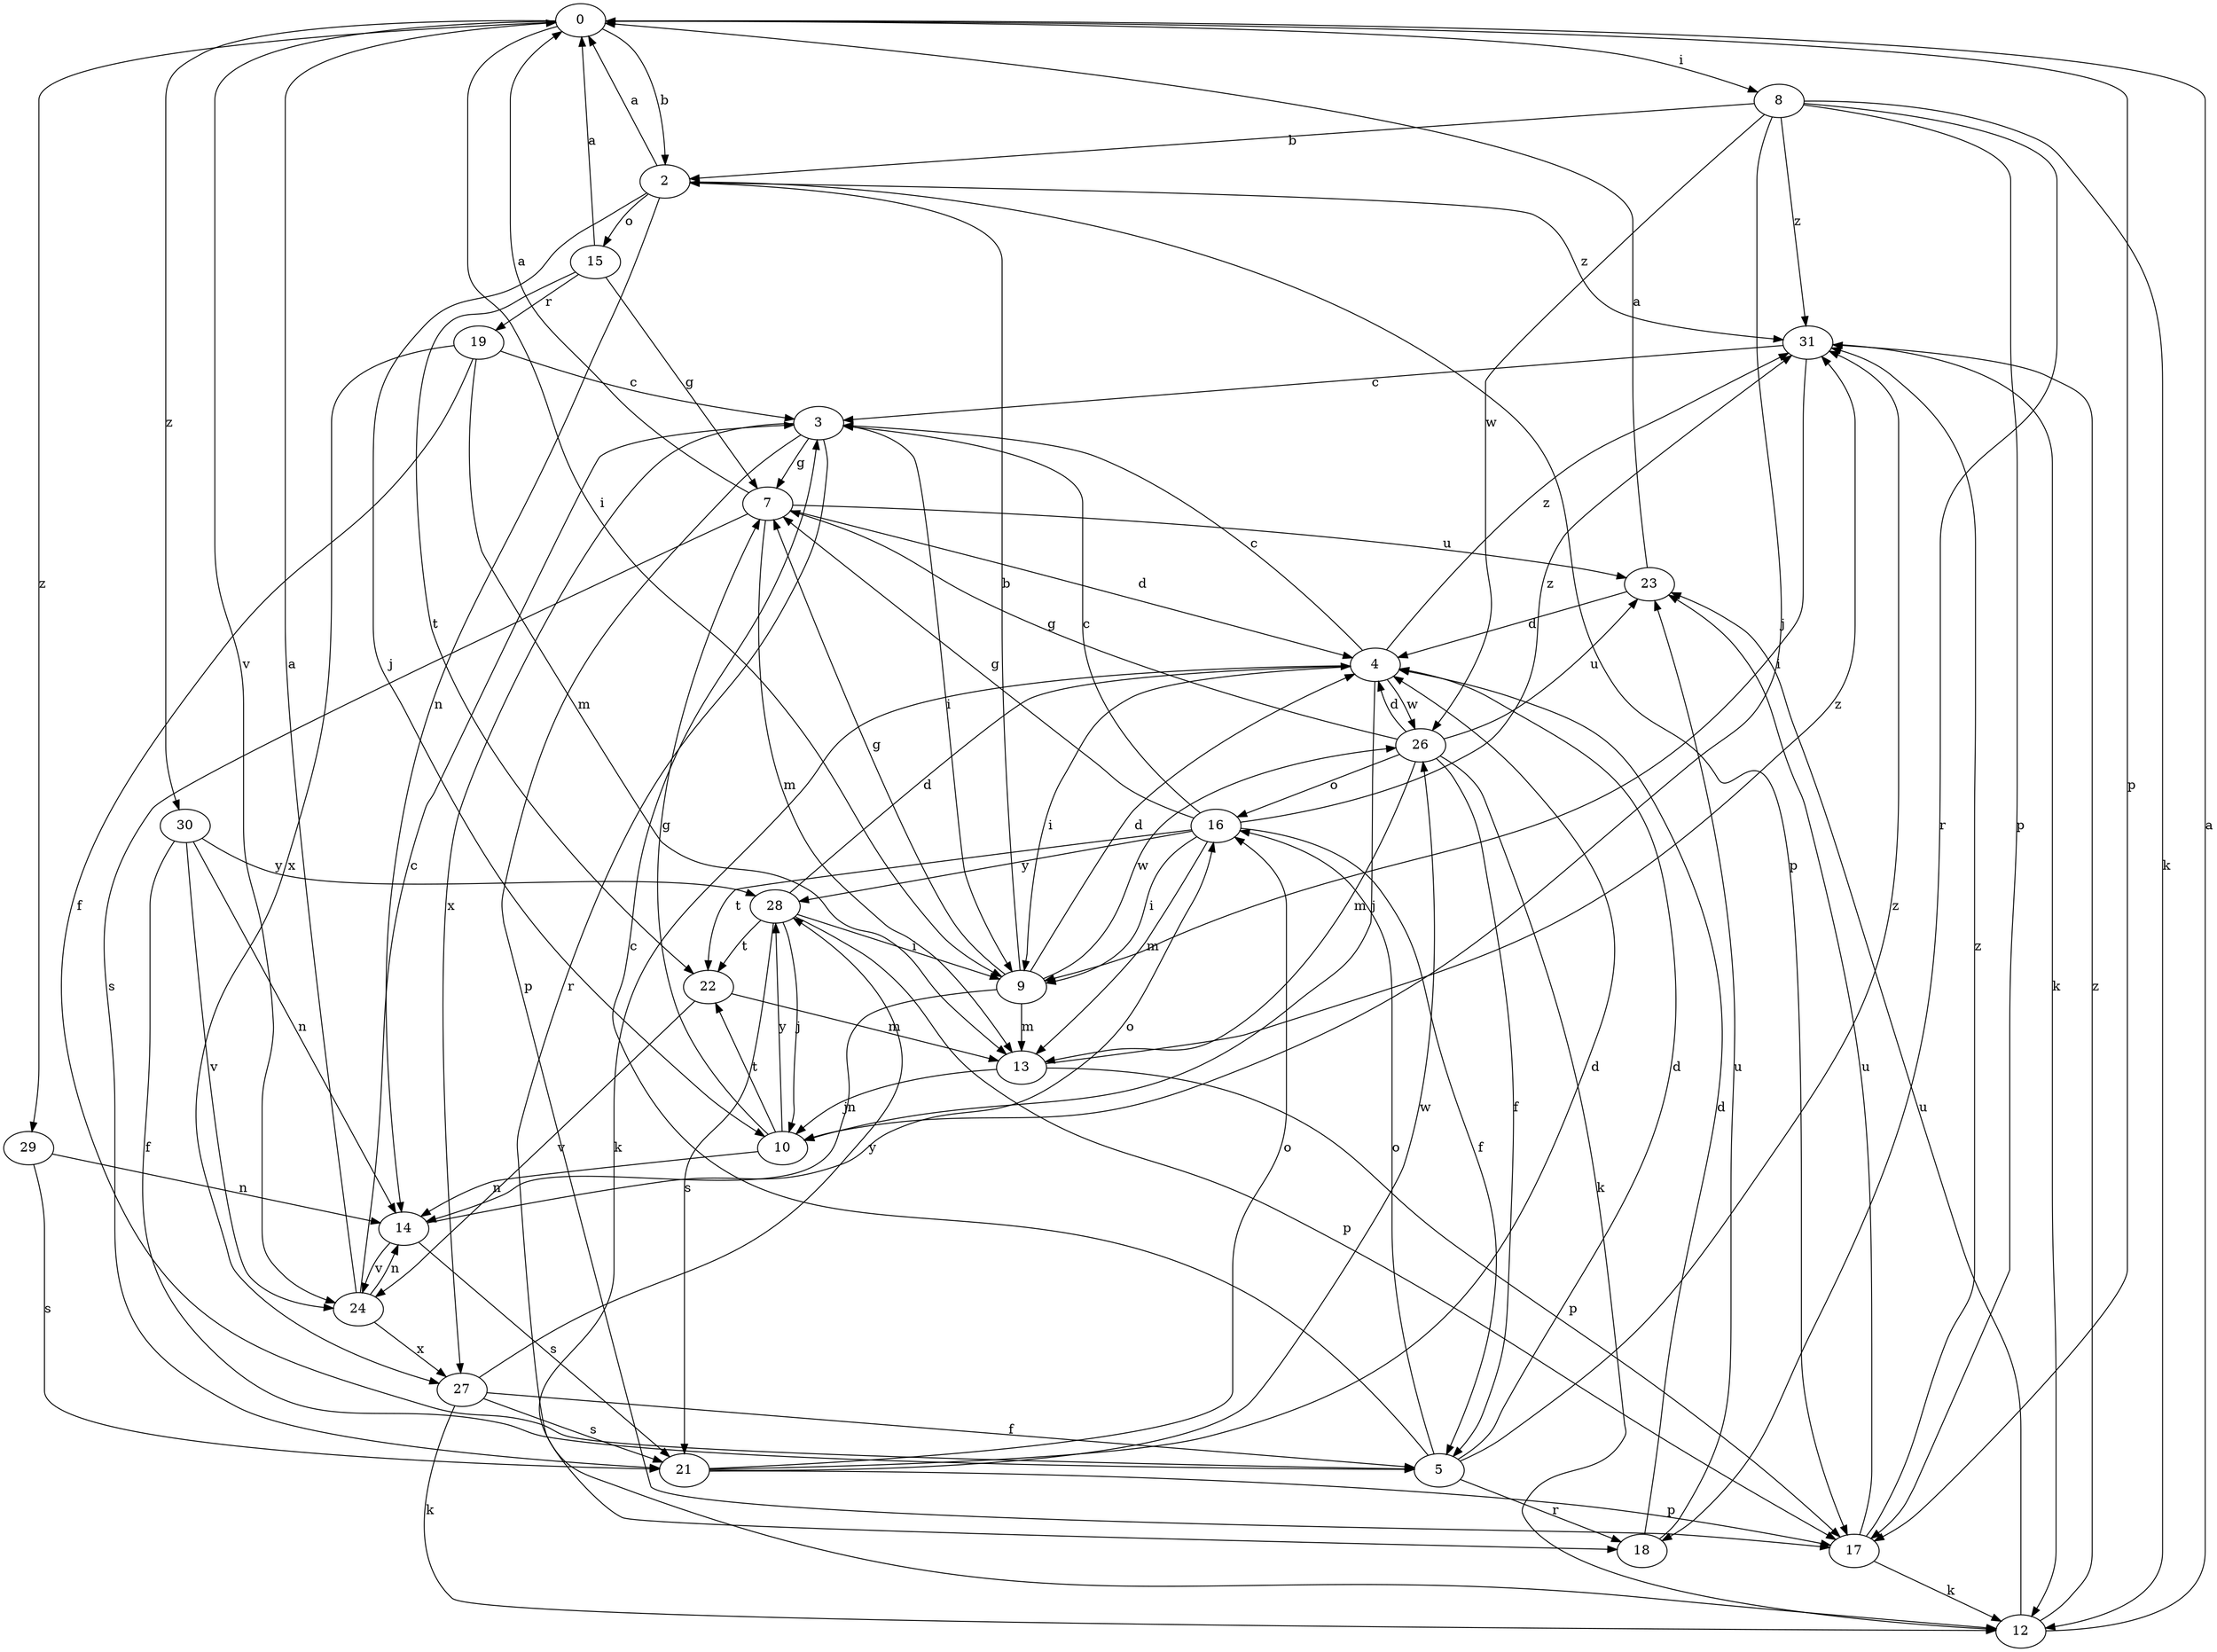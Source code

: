strict digraph  {
0;
2;
3;
4;
5;
7;
8;
9;
10;
12;
13;
14;
15;
16;
17;
18;
19;
21;
22;
23;
24;
26;
27;
28;
29;
30;
31;
0 -> 2  [label=b];
0 -> 8  [label=i];
0 -> 9  [label=i];
0 -> 17  [label=p];
0 -> 24  [label=v];
0 -> 29  [label=z];
0 -> 30  [label=z];
2 -> 0  [label=a];
2 -> 10  [label=j];
2 -> 14  [label=n];
2 -> 15  [label=o];
2 -> 17  [label=p];
2 -> 31  [label=z];
3 -> 7  [label=g];
3 -> 9  [label=i];
3 -> 17  [label=p];
3 -> 18  [label=r];
3 -> 27  [label=x];
4 -> 3  [label=c];
4 -> 9  [label=i];
4 -> 10  [label=j];
4 -> 12  [label=k];
4 -> 26  [label=w];
4 -> 31  [label=z];
5 -> 3  [label=c];
5 -> 4  [label=d];
5 -> 16  [label=o];
5 -> 18  [label=r];
5 -> 31  [label=z];
7 -> 0  [label=a];
7 -> 4  [label=d];
7 -> 13  [label=m];
7 -> 21  [label=s];
7 -> 23  [label=u];
8 -> 2  [label=b];
8 -> 10  [label=j];
8 -> 12  [label=k];
8 -> 17  [label=p];
8 -> 18  [label=r];
8 -> 26  [label=w];
8 -> 31  [label=z];
9 -> 2  [label=b];
9 -> 4  [label=d];
9 -> 7  [label=g];
9 -> 13  [label=m];
9 -> 14  [label=n];
9 -> 26  [label=w];
10 -> 7  [label=g];
10 -> 14  [label=n];
10 -> 22  [label=t];
10 -> 28  [label=y];
12 -> 0  [label=a];
12 -> 23  [label=u];
12 -> 31  [label=z];
13 -> 10  [label=j];
13 -> 17  [label=p];
13 -> 31  [label=z];
14 -> 16  [label=o];
14 -> 21  [label=s];
14 -> 24  [label=v];
15 -> 0  [label=a];
15 -> 7  [label=g];
15 -> 19  [label=r];
15 -> 22  [label=t];
16 -> 3  [label=c];
16 -> 5  [label=f];
16 -> 7  [label=g];
16 -> 9  [label=i];
16 -> 13  [label=m];
16 -> 22  [label=t];
16 -> 28  [label=y];
16 -> 31  [label=z];
17 -> 12  [label=k];
17 -> 23  [label=u];
17 -> 31  [label=z];
18 -> 4  [label=d];
18 -> 23  [label=u];
19 -> 3  [label=c];
19 -> 5  [label=f];
19 -> 13  [label=m];
19 -> 27  [label=x];
21 -> 4  [label=d];
21 -> 16  [label=o];
21 -> 17  [label=p];
21 -> 26  [label=w];
22 -> 13  [label=m];
22 -> 24  [label=v];
23 -> 0  [label=a];
23 -> 4  [label=d];
24 -> 0  [label=a];
24 -> 3  [label=c];
24 -> 14  [label=n];
24 -> 27  [label=x];
26 -> 4  [label=d];
26 -> 5  [label=f];
26 -> 7  [label=g];
26 -> 12  [label=k];
26 -> 13  [label=m];
26 -> 16  [label=o];
26 -> 23  [label=u];
27 -> 5  [label=f];
27 -> 12  [label=k];
27 -> 21  [label=s];
27 -> 28  [label=y];
28 -> 4  [label=d];
28 -> 9  [label=i];
28 -> 10  [label=j];
28 -> 17  [label=p];
28 -> 21  [label=s];
28 -> 22  [label=t];
29 -> 14  [label=n];
29 -> 21  [label=s];
30 -> 5  [label=f];
30 -> 14  [label=n];
30 -> 24  [label=v];
30 -> 28  [label=y];
31 -> 3  [label=c];
31 -> 9  [label=i];
31 -> 12  [label=k];
}
